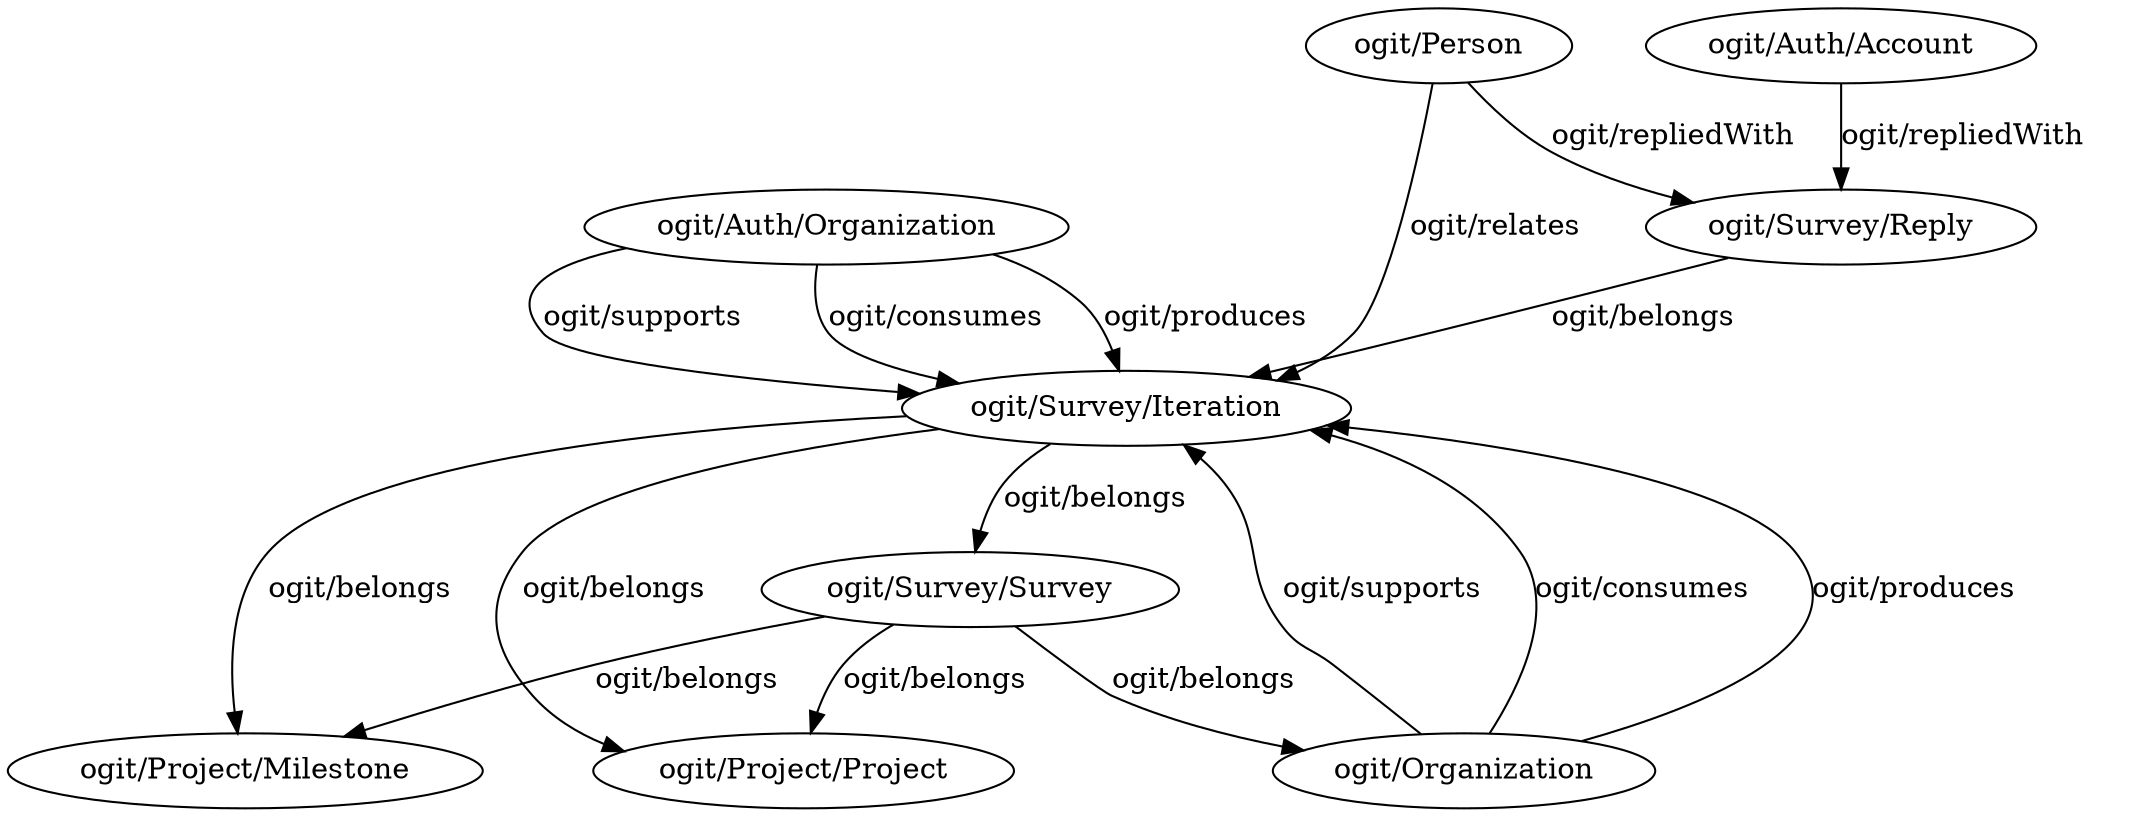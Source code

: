 digraph OGIT_ontology {
   "ogit/Auth/Organization" -> "ogit/Survey/Iteration" [label="ogit/supports    "];
   "ogit/Organization" -> "ogit/Survey/Iteration" [label="ogit/supports    "];
   "ogit/Auth/Organization" -> "ogit/Survey/Iteration" [label="ogit/consumes    "];
   "ogit/Organization" -> "ogit/Survey/Iteration" [label="ogit/consumes    "];
   "ogit/Auth/Organization" -> "ogit/Survey/Iteration" [label="ogit/produces    "];
   "ogit/Organization" -> "ogit/Survey/Iteration" [label="ogit/produces    "];
   "ogit/Survey/Iteration" -> "ogit/Project/Milestone" [label="ogit/belongs    "];
   "ogit/Survey/Iteration" -> "ogit/Project/Project" [label="ogit/belongs    "];
   "ogit/Survey/Iteration" -> "ogit/Survey/Survey" [label="ogit/belongs    "];
   "ogit/Survey/Reply" -> "ogit/Survey/Iteration" [label="ogit/belongs    "];
   "ogit/Survey/Survey" -> "ogit/Organization" [label="ogit/belongs    "];
   "ogit/Survey/Survey" -> "ogit/Project/Milestone" [label="ogit/belongs    "];
   "ogit/Survey/Survey" -> "ogit/Project/Project" [label="ogit/belongs    "];
   "ogit/Auth/Account" -> "ogit/Survey/Reply" [label="ogit/repliedWith    "];
   "ogit/Person" -> "ogit/Survey/Reply" [label="ogit/repliedWith    "];
   "ogit/Person" -> "ogit/Survey/Iteration" [label="ogit/relates    "];
}
